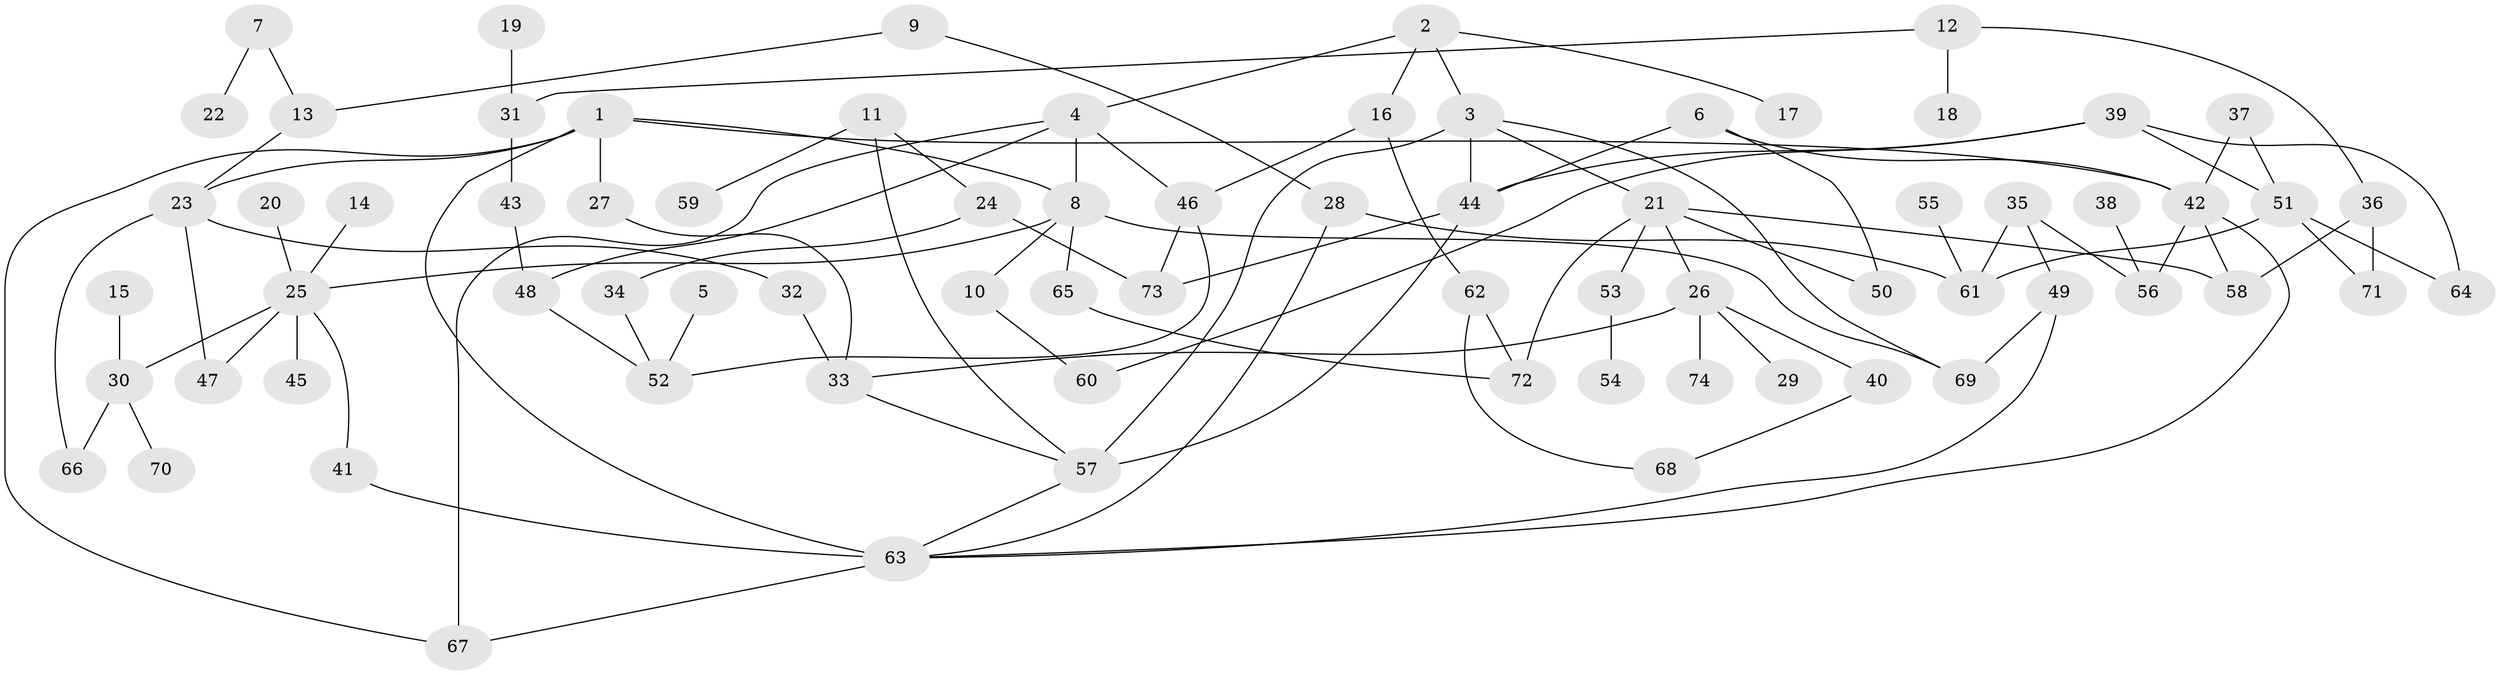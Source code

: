 // original degree distribution, {7: 0.02702702702702703, 6: 0.02702702702702703, 2: 0.27702702702702703, 4: 0.08108108108108109, 5: 0.05405405405405406, 3: 0.16216216216216217, 9: 0.006756756756756757, 1: 0.3581081081081081, 8: 0.006756756756756757}
// Generated by graph-tools (version 1.1) at 2025/36/03/04/25 23:36:00]
// undirected, 74 vertices, 106 edges
graph export_dot {
  node [color=gray90,style=filled];
  1;
  2;
  3;
  4;
  5;
  6;
  7;
  8;
  9;
  10;
  11;
  12;
  13;
  14;
  15;
  16;
  17;
  18;
  19;
  20;
  21;
  22;
  23;
  24;
  25;
  26;
  27;
  28;
  29;
  30;
  31;
  32;
  33;
  34;
  35;
  36;
  37;
  38;
  39;
  40;
  41;
  42;
  43;
  44;
  45;
  46;
  47;
  48;
  49;
  50;
  51;
  52;
  53;
  54;
  55;
  56;
  57;
  58;
  59;
  60;
  61;
  62;
  63;
  64;
  65;
  66;
  67;
  68;
  69;
  70;
  71;
  72;
  73;
  74;
  1 -- 8 [weight=1.0];
  1 -- 23 [weight=1.0];
  1 -- 27 [weight=1.0];
  1 -- 42 [weight=1.0];
  1 -- 63 [weight=1.0];
  1 -- 67 [weight=1.0];
  2 -- 3 [weight=1.0];
  2 -- 4 [weight=1.0];
  2 -- 16 [weight=1.0];
  2 -- 17 [weight=1.0];
  3 -- 21 [weight=1.0];
  3 -- 44 [weight=1.0];
  3 -- 57 [weight=2.0];
  3 -- 69 [weight=1.0];
  4 -- 8 [weight=1.0];
  4 -- 46 [weight=1.0];
  4 -- 48 [weight=1.0];
  4 -- 67 [weight=1.0];
  5 -- 52 [weight=1.0];
  6 -- 42 [weight=1.0];
  6 -- 44 [weight=1.0];
  6 -- 50 [weight=1.0];
  7 -- 13 [weight=1.0];
  7 -- 22 [weight=1.0];
  8 -- 10 [weight=1.0];
  8 -- 25 [weight=1.0];
  8 -- 65 [weight=1.0];
  8 -- 69 [weight=1.0];
  9 -- 13 [weight=1.0];
  9 -- 28 [weight=1.0];
  10 -- 60 [weight=1.0];
  11 -- 24 [weight=1.0];
  11 -- 57 [weight=1.0];
  11 -- 59 [weight=1.0];
  12 -- 18 [weight=1.0];
  12 -- 31 [weight=1.0];
  12 -- 36 [weight=1.0];
  13 -- 23 [weight=1.0];
  14 -- 25 [weight=1.0];
  15 -- 30 [weight=1.0];
  16 -- 46 [weight=1.0];
  16 -- 62 [weight=1.0];
  19 -- 31 [weight=1.0];
  20 -- 25 [weight=1.0];
  21 -- 26 [weight=1.0];
  21 -- 50 [weight=1.0];
  21 -- 53 [weight=1.0];
  21 -- 58 [weight=1.0];
  21 -- 72 [weight=1.0];
  23 -- 32 [weight=1.0];
  23 -- 47 [weight=1.0];
  23 -- 66 [weight=1.0];
  24 -- 34 [weight=1.0];
  24 -- 73 [weight=1.0];
  25 -- 30 [weight=1.0];
  25 -- 41 [weight=1.0];
  25 -- 45 [weight=1.0];
  25 -- 47 [weight=1.0];
  26 -- 29 [weight=1.0];
  26 -- 33 [weight=1.0];
  26 -- 40 [weight=1.0];
  26 -- 74 [weight=1.0];
  27 -- 33 [weight=1.0];
  28 -- 61 [weight=1.0];
  28 -- 63 [weight=1.0];
  30 -- 66 [weight=1.0];
  30 -- 70 [weight=1.0];
  31 -- 43 [weight=1.0];
  32 -- 33 [weight=1.0];
  33 -- 57 [weight=1.0];
  34 -- 52 [weight=1.0];
  35 -- 49 [weight=1.0];
  35 -- 56 [weight=1.0];
  35 -- 61 [weight=1.0];
  36 -- 58 [weight=1.0];
  36 -- 71 [weight=1.0];
  37 -- 42 [weight=1.0];
  37 -- 51 [weight=1.0];
  38 -- 56 [weight=1.0];
  39 -- 44 [weight=1.0];
  39 -- 51 [weight=1.0];
  39 -- 60 [weight=1.0];
  39 -- 64 [weight=1.0];
  40 -- 68 [weight=1.0];
  41 -- 63 [weight=2.0];
  42 -- 56 [weight=1.0];
  42 -- 58 [weight=1.0];
  42 -- 63 [weight=1.0];
  43 -- 48 [weight=1.0];
  44 -- 57 [weight=1.0];
  44 -- 73 [weight=1.0];
  46 -- 52 [weight=1.0];
  46 -- 73 [weight=1.0];
  48 -- 52 [weight=1.0];
  49 -- 63 [weight=1.0];
  49 -- 69 [weight=1.0];
  51 -- 61 [weight=1.0];
  51 -- 64 [weight=1.0];
  51 -- 71 [weight=1.0];
  53 -- 54 [weight=1.0];
  55 -- 61 [weight=1.0];
  57 -- 63 [weight=1.0];
  62 -- 68 [weight=1.0];
  62 -- 72 [weight=1.0];
  63 -- 67 [weight=1.0];
  65 -- 72 [weight=1.0];
}
